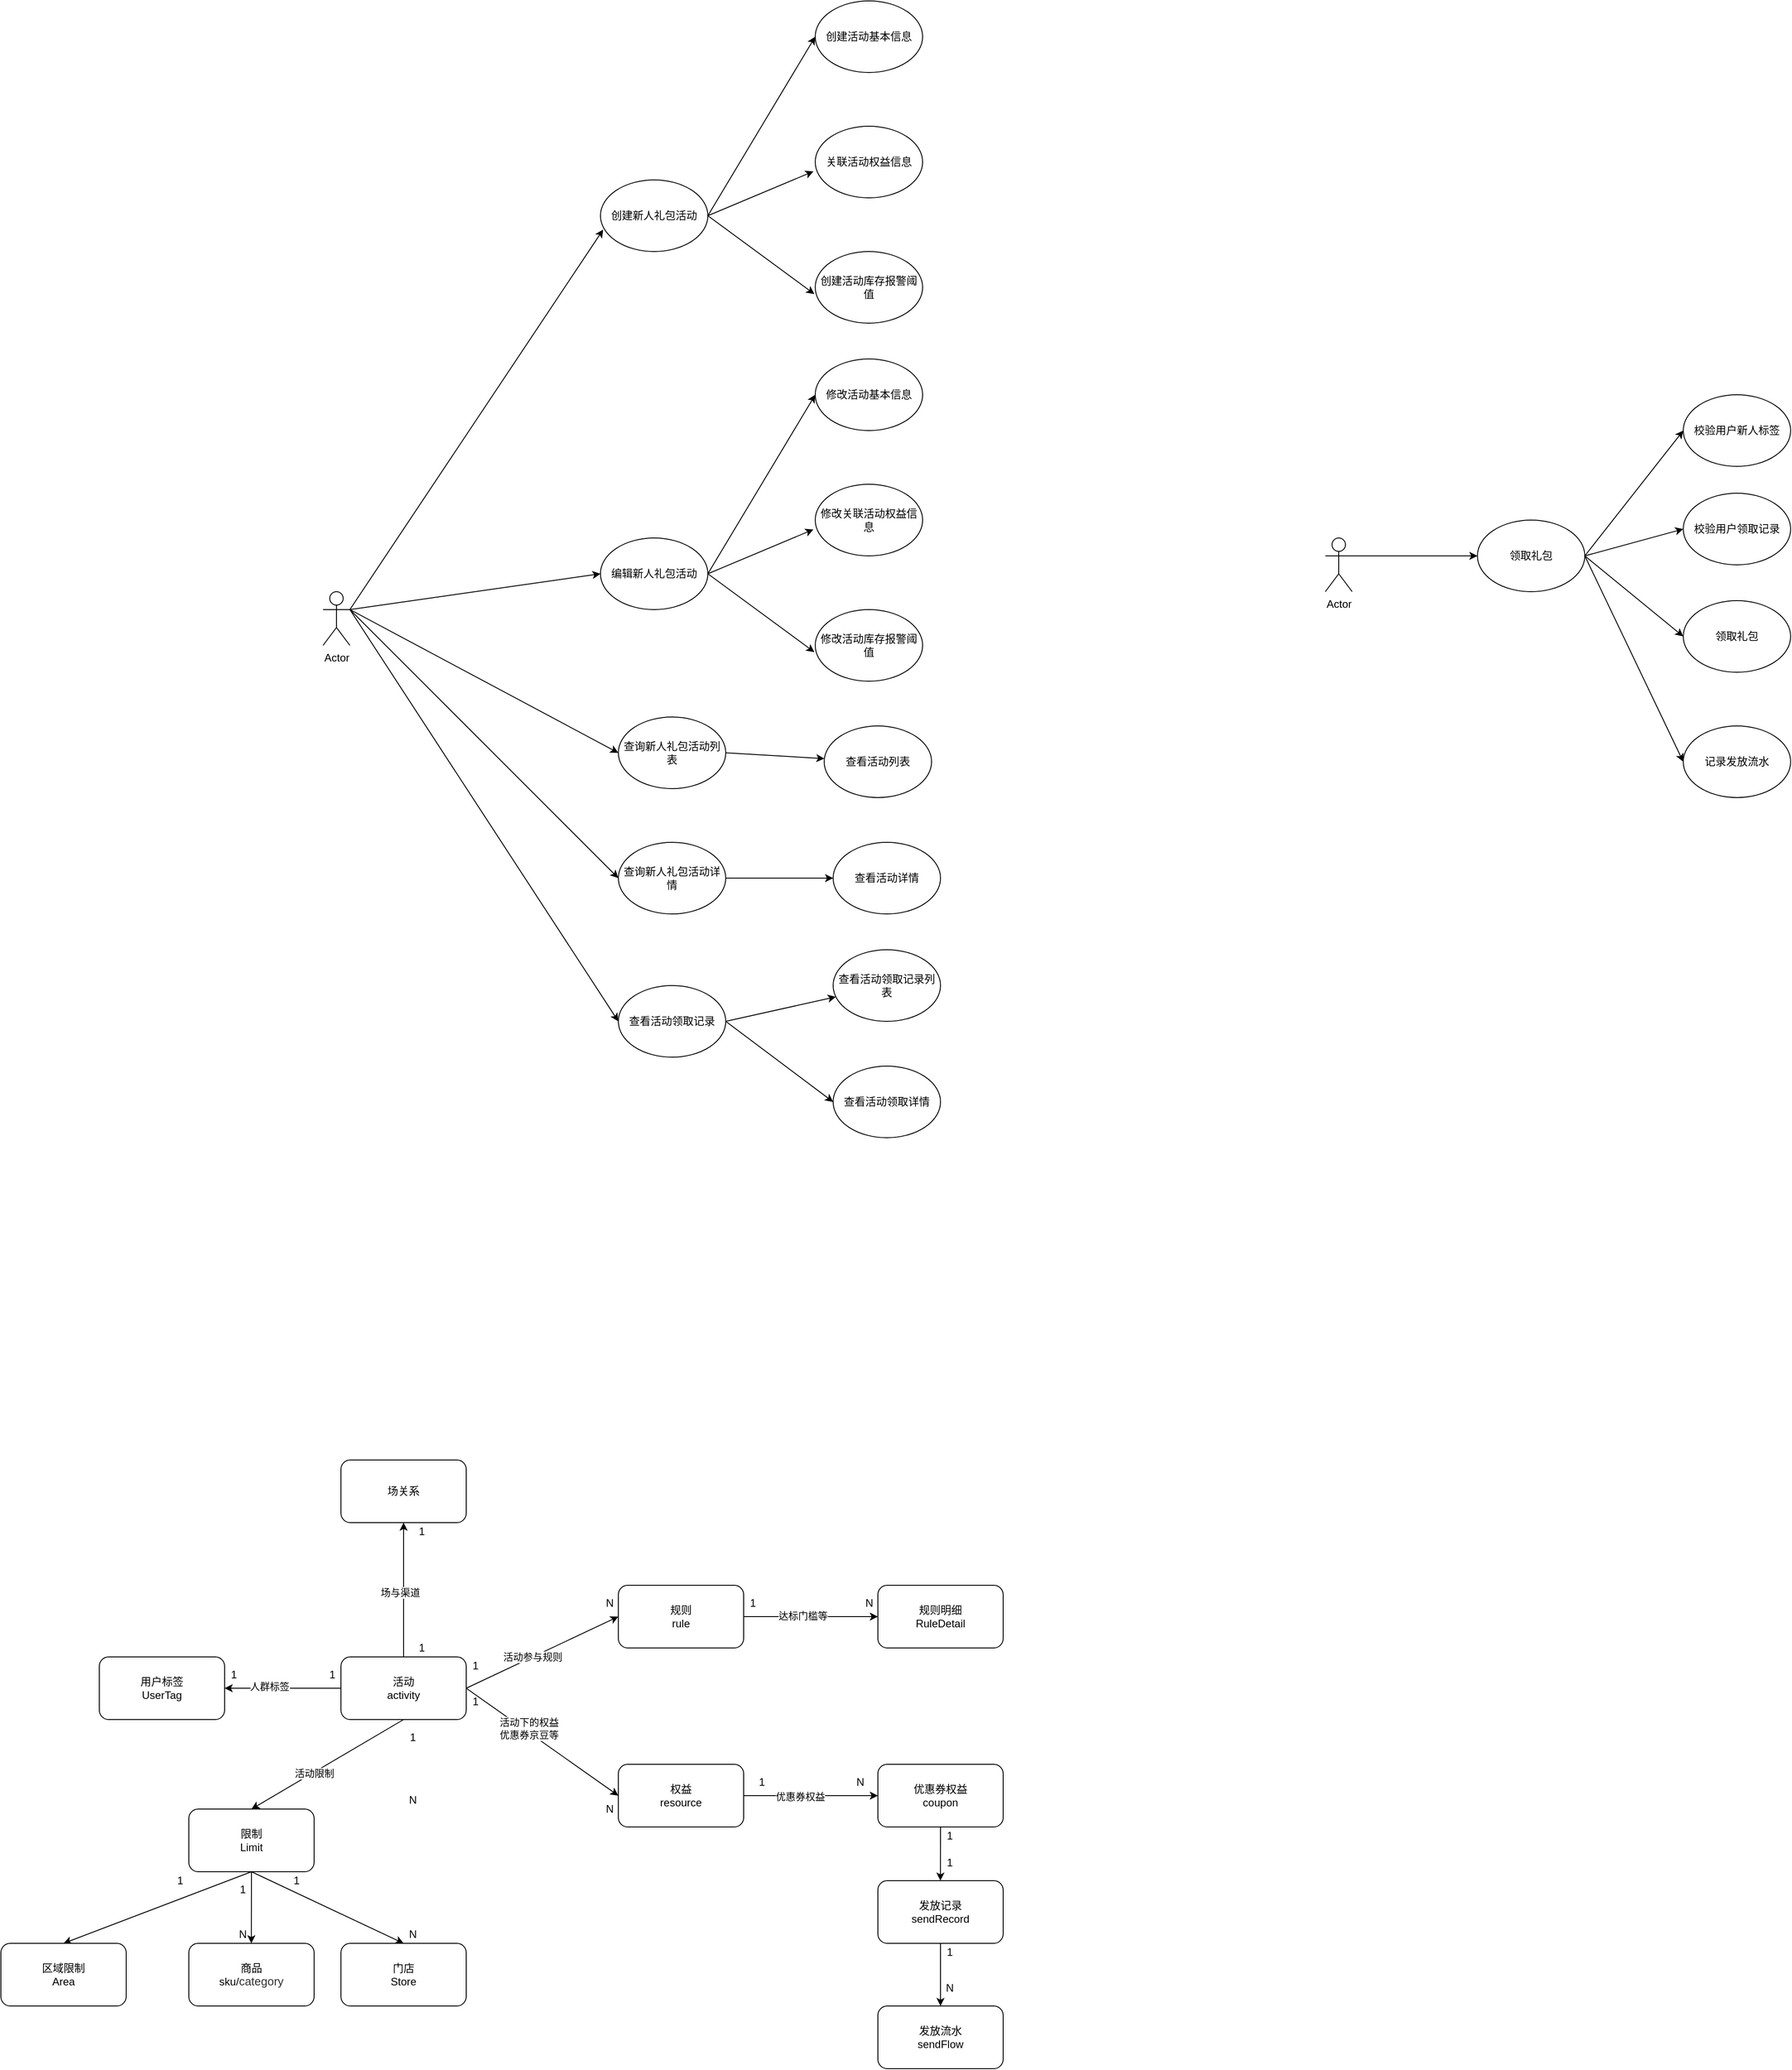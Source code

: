 <mxfile version="18.0.0" type="github">
  <diagram id="33uoX-fNyWaK1YziPh6E" name="第 1 页">
    <mxGraphModel dx="2354" dy="994" grid="1" gridSize="10" guides="1" tooltips="1" connect="1" arrows="1" fold="1" page="0" pageScale="1" pageWidth="827" pageHeight="1169" math="0" shadow="0">
      <root>
        <mxCell id="0" />
        <mxCell id="1" parent="0" />
        <mxCell id="7PuEuFCSWisQhx3bob0b-7" style="rounded=0;orthogonalLoop=1;jettySize=auto;html=1;exitX=1;exitY=0.5;exitDx=0;exitDy=0;entryX=0;entryY=0.5;entryDx=0;entryDy=0;" parent="1" source="7PuEuFCSWisQhx3bob0b-2" target="7PuEuFCSWisQhx3bob0b-4" edge="1">
          <mxGeometry relative="1" as="geometry">
            <mxPoint x="450" y="190" as="targetPoint" />
          </mxGeometry>
        </mxCell>
        <mxCell id="7PuEuFCSWisQhx3bob0b-8" style="edgeStyle=none;rounded=0;orthogonalLoop=1;jettySize=auto;html=1;exitX=1;exitY=0.5;exitDx=0;exitDy=0;entryX=-0.017;entryY=0.631;entryDx=0;entryDy=0;entryPerimeter=0;" parent="1" source="7PuEuFCSWisQhx3bob0b-2" target="7PuEuFCSWisQhx3bob0b-5" edge="1">
          <mxGeometry relative="1" as="geometry" />
        </mxCell>
        <mxCell id="7PuEuFCSWisQhx3bob0b-9" style="edgeStyle=none;rounded=0;orthogonalLoop=1;jettySize=auto;html=1;exitX=1;exitY=0.5;exitDx=0;exitDy=0;entryX=-0.008;entryY=0.594;entryDx=0;entryDy=0;entryPerimeter=0;" parent="1" source="7PuEuFCSWisQhx3bob0b-2" target="7PuEuFCSWisQhx3bob0b-6" edge="1">
          <mxGeometry relative="1" as="geometry" />
        </mxCell>
        <mxCell id="7PuEuFCSWisQhx3bob0b-2" value="创建新人礼包活动" style="ellipse;whiteSpace=wrap;html=1;" parent="1" vertex="1">
          <mxGeometry x="250" y="240" width="120" height="80" as="geometry" />
        </mxCell>
        <mxCell id="7PuEuFCSWisQhx3bob0b-10" style="edgeStyle=none;rounded=0;orthogonalLoop=1;jettySize=auto;html=1;exitX=1;exitY=0.333;exitDx=0;exitDy=0;exitPerimeter=0;entryX=0.025;entryY=0.694;entryDx=0;entryDy=0;entryPerimeter=0;" parent="1" source="7PuEuFCSWisQhx3bob0b-3" target="7PuEuFCSWisQhx3bob0b-2" edge="1">
          <mxGeometry relative="1" as="geometry" />
        </mxCell>
        <mxCell id="7PuEuFCSWisQhx3bob0b-18" style="edgeStyle=none;rounded=0;orthogonalLoop=1;jettySize=auto;html=1;exitX=1;exitY=0.333;exitDx=0;exitDy=0;exitPerimeter=0;entryX=0;entryY=0.5;entryDx=0;entryDy=0;" parent="1" source="7PuEuFCSWisQhx3bob0b-3" target="7PuEuFCSWisQhx3bob0b-14" edge="1">
          <mxGeometry relative="1" as="geometry" />
        </mxCell>
        <mxCell id="7PuEuFCSWisQhx3bob0b-22" style="edgeStyle=none;rounded=0;orthogonalLoop=1;jettySize=auto;html=1;exitX=1;exitY=0.333;exitDx=0;exitDy=0;exitPerimeter=0;entryX=0;entryY=0.5;entryDx=0;entryDy=0;" parent="1" source="7PuEuFCSWisQhx3bob0b-3" target="7PuEuFCSWisQhx3bob0b-19" edge="1">
          <mxGeometry relative="1" as="geometry" />
        </mxCell>
        <mxCell id="7PuEuFCSWisQhx3bob0b-26" style="edgeStyle=none;rounded=0;orthogonalLoop=1;jettySize=auto;html=1;exitX=1;exitY=0.333;exitDx=0;exitDy=0;exitPerimeter=0;entryX=0;entryY=0.5;entryDx=0;entryDy=0;" parent="1" source="7PuEuFCSWisQhx3bob0b-3" target="7PuEuFCSWisQhx3bob0b-24" edge="1">
          <mxGeometry relative="1" as="geometry" />
        </mxCell>
        <mxCell id="7PuEuFCSWisQhx3bob0b-33" style="edgeStyle=none;rounded=0;orthogonalLoop=1;jettySize=auto;html=1;exitX=1;exitY=0.333;exitDx=0;exitDy=0;exitPerimeter=0;entryX=0;entryY=0.5;entryDx=0;entryDy=0;" parent="1" source="7PuEuFCSWisQhx3bob0b-3" target="7PuEuFCSWisQhx3bob0b-29" edge="1">
          <mxGeometry relative="1" as="geometry" />
        </mxCell>
        <mxCell id="7PuEuFCSWisQhx3bob0b-3" value="Actor" style="shape=umlActor;verticalLabelPosition=bottom;verticalAlign=top;html=1;outlineConnect=0;" parent="1" vertex="1">
          <mxGeometry x="-60" y="700" width="30" height="60" as="geometry" />
        </mxCell>
        <mxCell id="7PuEuFCSWisQhx3bob0b-4" value="创建活动基本信息" style="ellipse;whiteSpace=wrap;html=1;" parent="1" vertex="1">
          <mxGeometry x="490" y="40" width="120" height="80" as="geometry" />
        </mxCell>
        <mxCell id="7PuEuFCSWisQhx3bob0b-5" value="关联活动权益信息" style="ellipse;whiteSpace=wrap;html=1;" parent="1" vertex="1">
          <mxGeometry x="490" y="180" width="120" height="80" as="geometry" />
        </mxCell>
        <mxCell id="7PuEuFCSWisQhx3bob0b-6" value="创建活动库存报警阈值" style="ellipse;whiteSpace=wrap;html=1;" parent="1" vertex="1">
          <mxGeometry x="490" y="320" width="120" height="80" as="geometry" />
        </mxCell>
        <mxCell id="7PuEuFCSWisQhx3bob0b-11" style="rounded=0;orthogonalLoop=1;jettySize=auto;html=1;exitX=1;exitY=0.5;exitDx=0;exitDy=0;entryX=0;entryY=0.5;entryDx=0;entryDy=0;" parent="1" source="7PuEuFCSWisQhx3bob0b-14" target="7PuEuFCSWisQhx3bob0b-15" edge="1">
          <mxGeometry relative="1" as="geometry">
            <mxPoint x="450" y="590" as="targetPoint" />
          </mxGeometry>
        </mxCell>
        <mxCell id="7PuEuFCSWisQhx3bob0b-12" style="edgeStyle=none;rounded=0;orthogonalLoop=1;jettySize=auto;html=1;exitX=1;exitY=0.5;exitDx=0;exitDy=0;entryX=-0.017;entryY=0.631;entryDx=0;entryDy=0;entryPerimeter=0;" parent="1" source="7PuEuFCSWisQhx3bob0b-14" target="7PuEuFCSWisQhx3bob0b-16" edge="1">
          <mxGeometry relative="1" as="geometry" />
        </mxCell>
        <mxCell id="7PuEuFCSWisQhx3bob0b-13" style="edgeStyle=none;rounded=0;orthogonalLoop=1;jettySize=auto;html=1;exitX=1;exitY=0.5;exitDx=0;exitDy=0;entryX=-0.008;entryY=0.594;entryDx=0;entryDy=0;entryPerimeter=0;" parent="1" source="7PuEuFCSWisQhx3bob0b-14" target="7PuEuFCSWisQhx3bob0b-17" edge="1">
          <mxGeometry relative="1" as="geometry" />
        </mxCell>
        <mxCell id="7PuEuFCSWisQhx3bob0b-14" value="编辑新人礼包活动" style="ellipse;whiteSpace=wrap;html=1;" parent="1" vertex="1">
          <mxGeometry x="250" y="640" width="120" height="80" as="geometry" />
        </mxCell>
        <mxCell id="7PuEuFCSWisQhx3bob0b-15" value="修改活动基本信息" style="ellipse;whiteSpace=wrap;html=1;" parent="1" vertex="1">
          <mxGeometry x="490" y="440" width="120" height="80" as="geometry" />
        </mxCell>
        <mxCell id="7PuEuFCSWisQhx3bob0b-16" value="修改关联活动权益信息" style="ellipse;whiteSpace=wrap;html=1;" parent="1" vertex="1">
          <mxGeometry x="490" y="580" width="120" height="80" as="geometry" />
        </mxCell>
        <mxCell id="7PuEuFCSWisQhx3bob0b-17" value="修改活动库存报警阈值" style="ellipse;whiteSpace=wrap;html=1;" parent="1" vertex="1">
          <mxGeometry x="490" y="720" width="120" height="80" as="geometry" />
        </mxCell>
        <mxCell id="7PuEuFCSWisQhx3bob0b-21" style="edgeStyle=none;rounded=0;orthogonalLoop=1;jettySize=auto;html=1;exitX=1;exitY=0.5;exitDx=0;exitDy=0;" parent="1" source="7PuEuFCSWisQhx3bob0b-19" target="7PuEuFCSWisQhx3bob0b-20" edge="1">
          <mxGeometry relative="1" as="geometry" />
        </mxCell>
        <mxCell id="7PuEuFCSWisQhx3bob0b-19" value="查询新人礼包活动列表" style="ellipse;whiteSpace=wrap;html=1;" parent="1" vertex="1">
          <mxGeometry x="270" y="840" width="120" height="80" as="geometry" />
        </mxCell>
        <mxCell id="7PuEuFCSWisQhx3bob0b-20" value="查看活动列表" style="ellipse;whiteSpace=wrap;html=1;" parent="1" vertex="1">
          <mxGeometry x="500" y="850" width="120" height="80" as="geometry" />
        </mxCell>
        <mxCell id="7PuEuFCSWisQhx3bob0b-23" style="edgeStyle=none;rounded=0;orthogonalLoop=1;jettySize=auto;html=1;exitX=1;exitY=0.5;exitDx=0;exitDy=0;" parent="1" source="7PuEuFCSWisQhx3bob0b-24" target="7PuEuFCSWisQhx3bob0b-25" edge="1">
          <mxGeometry relative="1" as="geometry" />
        </mxCell>
        <mxCell id="7PuEuFCSWisQhx3bob0b-24" value="查询新人礼包活动详情" style="ellipse;whiteSpace=wrap;html=1;" parent="1" vertex="1">
          <mxGeometry x="270" y="980" width="120" height="80" as="geometry" />
        </mxCell>
        <mxCell id="7PuEuFCSWisQhx3bob0b-25" value="查看活动详情" style="ellipse;whiteSpace=wrap;html=1;" parent="1" vertex="1">
          <mxGeometry x="510" y="980" width="120" height="80" as="geometry" />
        </mxCell>
        <mxCell id="7PuEuFCSWisQhx3bob0b-28" style="edgeStyle=none;rounded=0;orthogonalLoop=1;jettySize=auto;html=1;exitX=1;exitY=0.5;exitDx=0;exitDy=0;" parent="1" source="7PuEuFCSWisQhx3bob0b-29" target="7PuEuFCSWisQhx3bob0b-30" edge="1">
          <mxGeometry relative="1" as="geometry" />
        </mxCell>
        <mxCell id="7PuEuFCSWisQhx3bob0b-32" style="edgeStyle=none;rounded=0;orthogonalLoop=1;jettySize=auto;html=1;exitX=1;exitY=0.5;exitDx=0;exitDy=0;entryX=0;entryY=0.5;entryDx=0;entryDy=0;" parent="1" source="7PuEuFCSWisQhx3bob0b-29" target="7PuEuFCSWisQhx3bob0b-31" edge="1">
          <mxGeometry relative="1" as="geometry" />
        </mxCell>
        <mxCell id="7PuEuFCSWisQhx3bob0b-29" value="查看活动领取记录" style="ellipse;whiteSpace=wrap;html=1;" parent="1" vertex="1">
          <mxGeometry x="270" y="1140" width="120" height="80" as="geometry" />
        </mxCell>
        <mxCell id="7PuEuFCSWisQhx3bob0b-30" value="查看活动领取记录列表" style="ellipse;whiteSpace=wrap;html=1;" parent="1" vertex="1">
          <mxGeometry x="510" y="1100" width="120" height="80" as="geometry" />
        </mxCell>
        <mxCell id="7PuEuFCSWisQhx3bob0b-31" value="查看活动领取详情" style="ellipse;whiteSpace=wrap;html=1;" parent="1" vertex="1">
          <mxGeometry x="510" y="1230" width="120" height="80" as="geometry" />
        </mxCell>
        <mxCell id="7PuEuFCSWisQhx3bob0b-34" value="用户标签&lt;br&gt;UserTag" style="rounded=1;whiteSpace=wrap;html=1;" parent="1" vertex="1">
          <mxGeometry x="-310" y="1890" width="140" height="70" as="geometry" />
        </mxCell>
        <mxCell id="7PuEuFCSWisQhx3bob0b-35" value="场关系" style="rounded=1;whiteSpace=wrap;html=1;" parent="1" vertex="1">
          <mxGeometry x="-40" y="1670" width="140" height="70" as="geometry" />
        </mxCell>
        <mxCell id="7PuEuFCSWisQhx3bob0b-43" style="edgeStyle=none;rounded=0;orthogonalLoop=1;jettySize=auto;html=1;exitX=0;exitY=0.5;exitDx=0;exitDy=0;entryX=1;entryY=0.5;entryDx=0;entryDy=0;" parent="1" source="7PuEuFCSWisQhx3bob0b-36" target="7PuEuFCSWisQhx3bob0b-34" edge="1">
          <mxGeometry relative="1" as="geometry" />
        </mxCell>
        <mxCell id="7PuEuFCSWisQhx3bob0b-89" value="人群标签" style="edgeLabel;html=1;align=center;verticalAlign=middle;resizable=0;points=[];" parent="7PuEuFCSWisQhx3bob0b-43" vertex="1" connectable="0">
          <mxGeometry x="0.239" y="-2" relative="1" as="geometry">
            <mxPoint as="offset" />
          </mxGeometry>
        </mxCell>
        <mxCell id="7PuEuFCSWisQhx3bob0b-46" style="edgeStyle=none;rounded=0;orthogonalLoop=1;jettySize=auto;html=1;exitX=0.5;exitY=0;exitDx=0;exitDy=0;entryX=0.5;entryY=1;entryDx=0;entryDy=0;" parent="1" source="7PuEuFCSWisQhx3bob0b-36" target="7PuEuFCSWisQhx3bob0b-35" edge="1">
          <mxGeometry relative="1" as="geometry" />
        </mxCell>
        <mxCell id="7PuEuFCSWisQhx3bob0b-88" value="场与渠道" style="edgeLabel;html=1;align=center;verticalAlign=middle;resizable=0;points=[];" parent="7PuEuFCSWisQhx3bob0b-46" vertex="1" connectable="0">
          <mxGeometry x="-0.042" y="4" relative="1" as="geometry">
            <mxPoint as="offset" />
          </mxGeometry>
        </mxCell>
        <mxCell id="7PuEuFCSWisQhx3bob0b-49" style="edgeStyle=none;rounded=0;orthogonalLoop=1;jettySize=auto;html=1;exitX=1;exitY=0.5;exitDx=0;exitDy=0;entryX=0;entryY=0.5;entryDx=0;entryDy=0;" parent="1" source="7PuEuFCSWisQhx3bob0b-36" target="7PuEuFCSWisQhx3bob0b-37" edge="1">
          <mxGeometry relative="1" as="geometry" />
        </mxCell>
        <mxCell id="7PuEuFCSWisQhx3bob0b-91" value="活动参与规则" style="edgeLabel;html=1;align=center;verticalAlign=middle;resizable=0;points=[];" parent="7PuEuFCSWisQhx3bob0b-49" vertex="1" connectable="0">
          <mxGeometry x="-0.124" y="1" relative="1" as="geometry">
            <mxPoint y="1" as="offset" />
          </mxGeometry>
        </mxCell>
        <mxCell id="7PuEuFCSWisQhx3bob0b-52" style="edgeStyle=none;rounded=0;orthogonalLoop=1;jettySize=auto;html=1;exitX=1;exitY=0.5;exitDx=0;exitDy=0;entryX=0;entryY=0.5;entryDx=0;entryDy=0;" parent="1" source="7PuEuFCSWisQhx3bob0b-36" target="7PuEuFCSWisQhx3bob0b-38" edge="1">
          <mxGeometry relative="1" as="geometry" />
        </mxCell>
        <mxCell id="7PuEuFCSWisQhx3bob0b-93" value="活动下的权益&lt;br&gt;优惠券京豆等" style="edgeLabel;html=1;align=center;verticalAlign=middle;resizable=0;points=[];" parent="7PuEuFCSWisQhx3bob0b-52" vertex="1" connectable="0">
          <mxGeometry x="-0.371" y="1" relative="1" as="geometry">
            <mxPoint x="16" y="8" as="offset" />
          </mxGeometry>
        </mxCell>
        <mxCell id="7PuEuFCSWisQhx3bob0b-55" style="edgeStyle=none;rounded=0;orthogonalLoop=1;jettySize=auto;html=1;exitX=0.5;exitY=1;exitDx=0;exitDy=0;entryX=0.5;entryY=0;entryDx=0;entryDy=0;" parent="1" source="7PuEuFCSWisQhx3bob0b-36" target="7PuEuFCSWisQhx3bob0b-39" edge="1">
          <mxGeometry relative="1" as="geometry" />
        </mxCell>
        <mxCell id="7PuEuFCSWisQhx3bob0b-90" value="活动限制" style="edgeLabel;html=1;align=center;verticalAlign=middle;resizable=0;points=[];" parent="7PuEuFCSWisQhx3bob0b-55" vertex="1" connectable="0">
          <mxGeometry x="0.183" y="1" relative="1" as="geometry">
            <mxPoint as="offset" />
          </mxGeometry>
        </mxCell>
        <mxCell id="7PuEuFCSWisQhx3bob0b-36" value="活动&lt;br&gt;activity" style="rounded=1;whiteSpace=wrap;html=1;" parent="1" vertex="1">
          <mxGeometry x="-40" y="1890" width="140" height="70" as="geometry" />
        </mxCell>
        <mxCell id="7PuEuFCSWisQhx3bob0b-71" style="edgeStyle=none;rounded=0;orthogonalLoop=1;jettySize=auto;html=1;exitX=1;exitY=0.5;exitDx=0;exitDy=0;entryX=0;entryY=0.5;entryDx=0;entryDy=0;" parent="1" source="7PuEuFCSWisQhx3bob0b-37" target="7PuEuFCSWisQhx3bob0b-70" edge="1">
          <mxGeometry relative="1" as="geometry" />
        </mxCell>
        <mxCell id="7PuEuFCSWisQhx3bob0b-92" value="达标门槛等" style="edgeLabel;html=1;align=center;verticalAlign=middle;resizable=0;points=[];" parent="7PuEuFCSWisQhx3bob0b-71" vertex="1" connectable="0">
          <mxGeometry x="-0.121" y="1" relative="1" as="geometry">
            <mxPoint as="offset" />
          </mxGeometry>
        </mxCell>
        <mxCell id="7PuEuFCSWisQhx3bob0b-37" value="规则&lt;br&gt;rule" style="rounded=1;whiteSpace=wrap;html=1;" parent="1" vertex="1">
          <mxGeometry x="270" y="1810" width="140" height="70" as="geometry" />
        </mxCell>
        <mxCell id="7PuEuFCSWisQhx3bob0b-74" style="edgeStyle=none;rounded=0;orthogonalLoop=1;jettySize=auto;html=1;exitX=1;exitY=0.5;exitDx=0;exitDy=0;entryX=0;entryY=0.5;entryDx=0;entryDy=0;" parent="1" source="7PuEuFCSWisQhx3bob0b-38" target="7PuEuFCSWisQhx3bob0b-75" edge="1">
          <mxGeometry relative="1" as="geometry">
            <mxPoint x="550" y="2044.696" as="targetPoint" />
          </mxGeometry>
        </mxCell>
        <mxCell id="7PuEuFCSWisQhx3bob0b-95" value="优惠券权益" style="edgeLabel;html=1;align=center;verticalAlign=middle;resizable=0;points=[];" parent="7PuEuFCSWisQhx3bob0b-74" vertex="1" connectable="0">
          <mxGeometry x="-0.167" y="-1" relative="1" as="geometry">
            <mxPoint as="offset" />
          </mxGeometry>
        </mxCell>
        <mxCell id="7PuEuFCSWisQhx3bob0b-38" value="权益&lt;br&gt;resource" style="rounded=1;whiteSpace=wrap;html=1;" parent="1" vertex="1">
          <mxGeometry x="270" y="2010" width="140" height="70" as="geometry" />
        </mxCell>
        <mxCell id="7PuEuFCSWisQhx3bob0b-58" style="edgeStyle=none;rounded=0;orthogonalLoop=1;jettySize=auto;html=1;exitX=0.5;exitY=1;exitDx=0;exitDy=0;entryX=0.5;entryY=0;entryDx=0;entryDy=0;" parent="1" source="7PuEuFCSWisQhx3bob0b-39" target="7PuEuFCSWisQhx3bob0b-59" edge="1">
          <mxGeometry relative="1" as="geometry">
            <mxPoint x="-250" y="2200" as="targetPoint" />
          </mxGeometry>
        </mxCell>
        <mxCell id="7PuEuFCSWisQhx3bob0b-60" style="edgeStyle=none;rounded=0;orthogonalLoop=1;jettySize=auto;html=1;exitX=0.5;exitY=1;exitDx=0;exitDy=0;" parent="1" source="7PuEuFCSWisQhx3bob0b-39" edge="1">
          <mxGeometry relative="1" as="geometry">
            <mxPoint x="-140.13" y="2210" as="targetPoint" />
          </mxGeometry>
        </mxCell>
        <mxCell id="7PuEuFCSWisQhx3bob0b-63" style="edgeStyle=none;rounded=0;orthogonalLoop=1;jettySize=auto;html=1;exitX=0.5;exitY=1;exitDx=0;exitDy=0;entryX=0.5;entryY=0;entryDx=0;entryDy=0;" parent="1" source="7PuEuFCSWisQhx3bob0b-39" target="7PuEuFCSWisQhx3bob0b-62" edge="1">
          <mxGeometry relative="1" as="geometry" />
        </mxCell>
        <mxCell id="7PuEuFCSWisQhx3bob0b-39" value="限制&lt;br&gt;Limit" style="rounded=1;whiteSpace=wrap;html=1;" parent="1" vertex="1">
          <mxGeometry x="-210" y="2060" width="140" height="70" as="geometry" />
        </mxCell>
        <mxCell id="7PuEuFCSWisQhx3bob0b-44" value="1" style="text;html=1;align=center;verticalAlign=middle;resizable=0;points=[];autosize=1;strokeColor=none;fillColor=none;" parent="1" vertex="1">
          <mxGeometry x="-60" y="1900" width="20" height="20" as="geometry" />
        </mxCell>
        <mxCell id="7PuEuFCSWisQhx3bob0b-45" value="1" style="text;html=1;align=center;verticalAlign=middle;resizable=0;points=[];autosize=1;strokeColor=none;fillColor=none;" parent="1" vertex="1">
          <mxGeometry x="-170" y="1900" width="20" height="20" as="geometry" />
        </mxCell>
        <mxCell id="7PuEuFCSWisQhx3bob0b-47" value="1" style="text;html=1;align=center;verticalAlign=middle;resizable=0;points=[];autosize=1;strokeColor=none;fillColor=none;" parent="1" vertex="1">
          <mxGeometry x="40" y="1870" width="20" height="20" as="geometry" />
        </mxCell>
        <mxCell id="7PuEuFCSWisQhx3bob0b-48" value="1" style="text;html=1;align=center;verticalAlign=middle;resizable=0;points=[];autosize=1;strokeColor=none;fillColor=none;" parent="1" vertex="1">
          <mxGeometry x="40" y="1740" width="20" height="20" as="geometry" />
        </mxCell>
        <mxCell id="7PuEuFCSWisQhx3bob0b-50" value="N" style="text;html=1;align=center;verticalAlign=middle;resizable=0;points=[];autosize=1;strokeColor=none;fillColor=none;" parent="1" vertex="1">
          <mxGeometry x="250" y="1820" width="20" height="20" as="geometry" />
        </mxCell>
        <mxCell id="7PuEuFCSWisQhx3bob0b-51" value="1" style="text;html=1;align=center;verticalAlign=middle;resizable=0;points=[];autosize=1;strokeColor=none;fillColor=none;" parent="1" vertex="1">
          <mxGeometry x="100" y="1890" width="20" height="20" as="geometry" />
        </mxCell>
        <mxCell id="7PuEuFCSWisQhx3bob0b-53" value="1" style="text;html=1;align=center;verticalAlign=middle;resizable=0;points=[];autosize=1;strokeColor=none;fillColor=none;" parent="1" vertex="1">
          <mxGeometry x="100" y="1930" width="20" height="20" as="geometry" />
        </mxCell>
        <mxCell id="7PuEuFCSWisQhx3bob0b-54" value="N" style="text;html=1;align=center;verticalAlign=middle;resizable=0;points=[];autosize=1;strokeColor=none;fillColor=none;" parent="1" vertex="1">
          <mxGeometry x="250" y="2050" width="20" height="20" as="geometry" />
        </mxCell>
        <mxCell id="7PuEuFCSWisQhx3bob0b-56" value="1" style="text;html=1;align=center;verticalAlign=middle;resizable=0;points=[];autosize=1;strokeColor=none;fillColor=none;" parent="1" vertex="1">
          <mxGeometry x="30" y="1970" width="20" height="20" as="geometry" />
        </mxCell>
        <mxCell id="7PuEuFCSWisQhx3bob0b-57" value="N" style="text;html=1;align=center;verticalAlign=middle;resizable=0;points=[];autosize=1;strokeColor=none;fillColor=none;" parent="1" vertex="1">
          <mxGeometry x="30" y="2040" width="20" height="20" as="geometry" />
        </mxCell>
        <mxCell id="7PuEuFCSWisQhx3bob0b-59" value="区域限制&lt;br&gt;Area" style="rounded=1;whiteSpace=wrap;html=1;" parent="1" vertex="1">
          <mxGeometry x="-420" y="2210" width="140" height="70" as="geometry" />
        </mxCell>
        <mxCell id="7PuEuFCSWisQhx3bob0b-61" value="商品&lt;br&gt;sku/&lt;span style=&quot;color: rgb(51, 51, 51); font-family: Arial, sans-serif; font-size: 13px; text-align: start;&quot;&gt;category&lt;/span&gt;" style="rounded=1;whiteSpace=wrap;html=1;" parent="1" vertex="1">
          <mxGeometry x="-210" y="2210" width="140" height="70" as="geometry" />
        </mxCell>
        <mxCell id="7PuEuFCSWisQhx3bob0b-62" value="门店&lt;br&gt;Store" style="rounded=1;whiteSpace=wrap;html=1;" parent="1" vertex="1">
          <mxGeometry x="-40" y="2210" width="140" height="70" as="geometry" />
        </mxCell>
        <mxCell id="7PuEuFCSWisQhx3bob0b-64" value="1" style="text;html=1;align=center;verticalAlign=middle;resizable=0;points=[];autosize=1;strokeColor=none;fillColor=none;" parent="1" vertex="1">
          <mxGeometry x="-230" y="2130" width="20" height="20" as="geometry" />
        </mxCell>
        <mxCell id="7PuEuFCSWisQhx3bob0b-66" value="1" style="text;html=1;align=center;verticalAlign=middle;resizable=0;points=[];autosize=1;strokeColor=none;fillColor=none;" parent="1" vertex="1">
          <mxGeometry x="-160" y="2140" width="20" height="20" as="geometry" />
        </mxCell>
        <mxCell id="7PuEuFCSWisQhx3bob0b-67" value="N" style="text;html=1;align=center;verticalAlign=middle;resizable=0;points=[];autosize=1;strokeColor=none;fillColor=none;" parent="1" vertex="1">
          <mxGeometry x="-160" y="2190" width="20" height="20" as="geometry" />
        </mxCell>
        <mxCell id="7PuEuFCSWisQhx3bob0b-68" value="1" style="text;html=1;align=center;verticalAlign=middle;resizable=0;points=[];autosize=1;strokeColor=none;fillColor=none;" parent="1" vertex="1">
          <mxGeometry x="-100" y="2130" width="20" height="20" as="geometry" />
        </mxCell>
        <mxCell id="7PuEuFCSWisQhx3bob0b-69" value="N" style="text;html=1;align=center;verticalAlign=middle;resizable=0;points=[];autosize=1;strokeColor=none;fillColor=none;" parent="1" vertex="1">
          <mxGeometry x="30" y="2190" width="20" height="20" as="geometry" />
        </mxCell>
        <mxCell id="7PuEuFCSWisQhx3bob0b-70" value="规则明细&lt;br&gt;RuleDetail" style="rounded=1;whiteSpace=wrap;html=1;" parent="1" vertex="1">
          <mxGeometry x="560" y="1810" width="140" height="70" as="geometry" />
        </mxCell>
        <mxCell id="7PuEuFCSWisQhx3bob0b-72" value="N" style="text;html=1;align=center;verticalAlign=middle;resizable=0;points=[];autosize=1;strokeColor=none;fillColor=none;" parent="1" vertex="1">
          <mxGeometry x="540" y="1820" width="20" height="20" as="geometry" />
        </mxCell>
        <mxCell id="7PuEuFCSWisQhx3bob0b-73" value="1" style="text;html=1;align=center;verticalAlign=middle;resizable=0;points=[];autosize=1;strokeColor=none;fillColor=none;" parent="1" vertex="1">
          <mxGeometry x="410" y="1820" width="20" height="20" as="geometry" />
        </mxCell>
        <mxCell id="7PuEuFCSWisQhx3bob0b-79" style="edgeStyle=none;rounded=0;orthogonalLoop=1;jettySize=auto;html=1;exitX=0.5;exitY=1;exitDx=0;exitDy=0;" parent="1" source="7PuEuFCSWisQhx3bob0b-75" edge="1">
          <mxGeometry relative="1" as="geometry">
            <mxPoint x="629.87" y="2140" as="targetPoint" />
          </mxGeometry>
        </mxCell>
        <mxCell id="7PuEuFCSWisQhx3bob0b-75" value="优惠券权益&lt;br&gt;coupon" style="rounded=1;whiteSpace=wrap;html=1;" parent="1" vertex="1">
          <mxGeometry x="560" y="2010" width="140" height="70" as="geometry" />
        </mxCell>
        <mxCell id="7PuEuFCSWisQhx3bob0b-77" value="1" style="text;html=1;align=center;verticalAlign=middle;resizable=0;points=[];autosize=1;strokeColor=none;fillColor=none;" parent="1" vertex="1">
          <mxGeometry x="420" y="2020" width="20" height="20" as="geometry" />
        </mxCell>
        <mxCell id="7PuEuFCSWisQhx3bob0b-78" value="N" style="text;html=1;align=center;verticalAlign=middle;resizable=0;points=[];autosize=1;strokeColor=none;fillColor=none;" parent="1" vertex="1">
          <mxGeometry x="530" y="2020" width="20" height="20" as="geometry" />
        </mxCell>
        <mxCell id="7PuEuFCSWisQhx3bob0b-82" style="edgeStyle=none;rounded=0;orthogonalLoop=1;jettySize=auto;html=1;exitX=0.5;exitY=1;exitDx=0;exitDy=0;" parent="1" source="7PuEuFCSWisQhx3bob0b-80" target="7PuEuFCSWisQhx3bob0b-81" edge="1">
          <mxGeometry relative="1" as="geometry" />
        </mxCell>
        <mxCell id="7PuEuFCSWisQhx3bob0b-80" value="发放记录&lt;br&gt;sendRecord" style="rounded=1;whiteSpace=wrap;html=1;" parent="1" vertex="1">
          <mxGeometry x="560" y="2140" width="140" height="70" as="geometry" />
        </mxCell>
        <mxCell id="7PuEuFCSWisQhx3bob0b-81" value="发放流水&lt;br&gt;sendFlow" style="rounded=1;whiteSpace=wrap;html=1;" parent="1" vertex="1">
          <mxGeometry x="560" y="2280" width="140" height="70" as="geometry" />
        </mxCell>
        <mxCell id="7PuEuFCSWisQhx3bob0b-83" value="1" style="text;html=1;align=center;verticalAlign=middle;resizable=0;points=[];autosize=1;strokeColor=none;fillColor=none;" parent="1" vertex="1">
          <mxGeometry x="630" y="2080" width="20" height="20" as="geometry" />
        </mxCell>
        <mxCell id="7PuEuFCSWisQhx3bob0b-84" value="1" style="text;html=1;align=center;verticalAlign=middle;resizable=0;points=[];autosize=1;strokeColor=none;fillColor=none;" parent="1" vertex="1">
          <mxGeometry x="630" y="2110" width="20" height="20" as="geometry" />
        </mxCell>
        <mxCell id="7PuEuFCSWisQhx3bob0b-85" value="1" style="text;html=1;align=center;verticalAlign=middle;resizable=0;points=[];autosize=1;strokeColor=none;fillColor=none;" parent="1" vertex="1">
          <mxGeometry x="630" y="2210" width="20" height="20" as="geometry" />
        </mxCell>
        <mxCell id="7PuEuFCSWisQhx3bob0b-86" value="N" style="text;html=1;align=center;verticalAlign=middle;resizable=0;points=[];autosize=1;strokeColor=none;fillColor=none;" parent="1" vertex="1">
          <mxGeometry x="630" y="2250" width="20" height="20" as="geometry" />
        </mxCell>
        <mxCell id="DNCgfaxCO5SF8g0pieba-8" style="edgeStyle=orthogonalEdgeStyle;rounded=0;orthogonalLoop=1;jettySize=auto;html=1;exitX=1;exitY=0.333;exitDx=0;exitDy=0;exitPerimeter=0;entryX=0;entryY=0.5;entryDx=0;entryDy=0;" edge="1" parent="1" source="DNCgfaxCO5SF8g0pieba-2" target="DNCgfaxCO5SF8g0pieba-3">
          <mxGeometry relative="1" as="geometry" />
        </mxCell>
        <mxCell id="DNCgfaxCO5SF8g0pieba-2" value="Actor" style="shape=umlActor;verticalLabelPosition=bottom;verticalAlign=top;html=1;outlineConnect=0;" vertex="1" parent="1">
          <mxGeometry x="1060" y="640" width="30" height="60" as="geometry" />
        </mxCell>
        <mxCell id="DNCgfaxCO5SF8g0pieba-10" style="rounded=0;orthogonalLoop=1;jettySize=auto;html=1;exitX=1;exitY=0.5;exitDx=0;exitDy=0;entryX=0;entryY=0.5;entryDx=0;entryDy=0;" edge="1" parent="1" source="DNCgfaxCO5SF8g0pieba-3" target="DNCgfaxCO5SF8g0pieba-4">
          <mxGeometry relative="1" as="geometry" />
        </mxCell>
        <mxCell id="DNCgfaxCO5SF8g0pieba-12" style="edgeStyle=none;rounded=0;orthogonalLoop=1;jettySize=auto;html=1;exitX=1;exitY=0.5;exitDx=0;exitDy=0;entryX=0;entryY=0.5;entryDx=0;entryDy=0;" edge="1" parent="1" source="DNCgfaxCO5SF8g0pieba-3" target="DNCgfaxCO5SF8g0pieba-5">
          <mxGeometry relative="1" as="geometry" />
        </mxCell>
        <mxCell id="DNCgfaxCO5SF8g0pieba-13" style="edgeStyle=none;rounded=0;orthogonalLoop=1;jettySize=auto;html=1;exitX=1;exitY=0.5;exitDx=0;exitDy=0;entryX=0;entryY=0.5;entryDx=0;entryDy=0;" edge="1" parent="1" source="DNCgfaxCO5SF8g0pieba-3" target="DNCgfaxCO5SF8g0pieba-6">
          <mxGeometry relative="1" as="geometry" />
        </mxCell>
        <mxCell id="DNCgfaxCO5SF8g0pieba-14" style="edgeStyle=none;rounded=0;orthogonalLoop=1;jettySize=auto;html=1;exitX=1;exitY=0.5;exitDx=0;exitDy=0;entryX=0;entryY=0.5;entryDx=0;entryDy=0;" edge="1" parent="1" source="DNCgfaxCO5SF8g0pieba-3" target="DNCgfaxCO5SF8g0pieba-7">
          <mxGeometry relative="1" as="geometry" />
        </mxCell>
        <mxCell id="DNCgfaxCO5SF8g0pieba-3" value="领取礼包" style="ellipse;whiteSpace=wrap;html=1;" vertex="1" parent="1">
          <mxGeometry x="1230" y="620" width="120" height="80" as="geometry" />
        </mxCell>
        <mxCell id="DNCgfaxCO5SF8g0pieba-4" value="校验用户新人标签" style="ellipse;whiteSpace=wrap;html=1;" vertex="1" parent="1">
          <mxGeometry x="1460" y="480" width="120" height="80" as="geometry" />
        </mxCell>
        <mxCell id="DNCgfaxCO5SF8g0pieba-5" value="校验用户领取记录" style="ellipse;whiteSpace=wrap;html=1;" vertex="1" parent="1">
          <mxGeometry x="1460" y="590" width="120" height="80" as="geometry" />
        </mxCell>
        <mxCell id="DNCgfaxCO5SF8g0pieba-6" value="领取礼包" style="ellipse;whiteSpace=wrap;html=1;" vertex="1" parent="1">
          <mxGeometry x="1460" y="710" width="120" height="80" as="geometry" />
        </mxCell>
        <mxCell id="DNCgfaxCO5SF8g0pieba-7" value="记录发放流水" style="ellipse;whiteSpace=wrap;html=1;" vertex="1" parent="1">
          <mxGeometry x="1460" y="850" width="120" height="80" as="geometry" />
        </mxCell>
      </root>
    </mxGraphModel>
  </diagram>
</mxfile>
